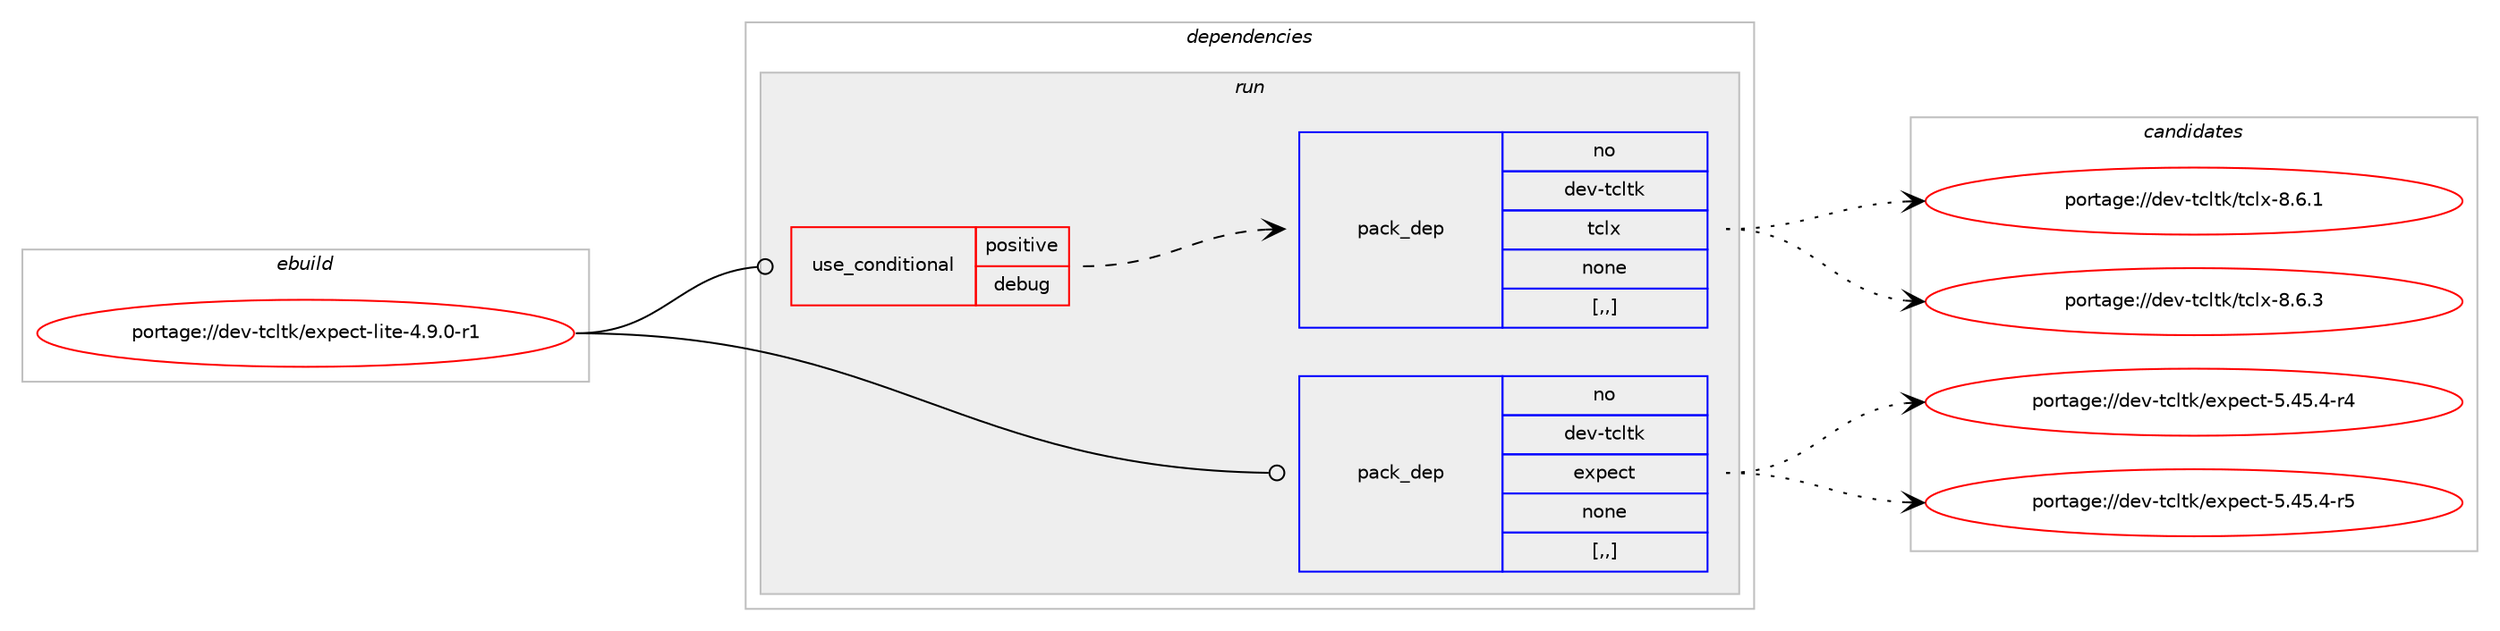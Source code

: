 digraph prolog {

# *************
# Graph options
# *************

newrank=true;
concentrate=true;
compound=true;
graph [rankdir=LR,fontname=Helvetica,fontsize=10,ranksep=1.5];#, ranksep=2.5, nodesep=0.2];
edge  [arrowhead=vee];
node  [fontname=Helvetica,fontsize=10];

# **********
# The ebuild
# **********

subgraph cluster_leftcol {
color=gray;
rank=same;
label=<<i>ebuild</i>>;
id [label="portage://dev-tcltk/expect-lite-4.9.0-r1", color=red, width=4, href="../dev-tcltk/expect-lite-4.9.0-r1.svg"];
}

# ****************
# The dependencies
# ****************

subgraph cluster_midcol {
color=gray;
label=<<i>dependencies</i>>;
subgraph cluster_compile {
fillcolor="#eeeeee";
style=filled;
label=<<i>compile</i>>;
}
subgraph cluster_compileandrun {
fillcolor="#eeeeee";
style=filled;
label=<<i>compile and run</i>>;
}
subgraph cluster_run {
fillcolor="#eeeeee";
style=filled;
label=<<i>run</i>>;
subgraph cond57633 {
dependency204522 [label=<<TABLE BORDER="0" CELLBORDER="1" CELLSPACING="0" CELLPADDING="4"><TR><TD ROWSPAN="3" CELLPADDING="10">use_conditional</TD></TR><TR><TD>positive</TD></TR><TR><TD>debug</TD></TR></TABLE>>, shape=none, color=red];
subgraph pack145515 {
dependency204523 [label=<<TABLE BORDER="0" CELLBORDER="1" CELLSPACING="0" CELLPADDING="4" WIDTH="220"><TR><TD ROWSPAN="6" CELLPADDING="30">pack_dep</TD></TR><TR><TD WIDTH="110">no</TD></TR><TR><TD>dev-tcltk</TD></TR><TR><TD>tclx</TD></TR><TR><TD>none</TD></TR><TR><TD>[,,]</TD></TR></TABLE>>, shape=none, color=blue];
}
dependency204522:e -> dependency204523:w [weight=20,style="dashed",arrowhead="vee"];
}
id:e -> dependency204522:w [weight=20,style="solid",arrowhead="odot"];
subgraph pack145516 {
dependency204524 [label=<<TABLE BORDER="0" CELLBORDER="1" CELLSPACING="0" CELLPADDING="4" WIDTH="220"><TR><TD ROWSPAN="6" CELLPADDING="30">pack_dep</TD></TR><TR><TD WIDTH="110">no</TD></TR><TR><TD>dev-tcltk</TD></TR><TR><TD>expect</TD></TR><TR><TD>none</TD></TR><TR><TD>[,,]</TD></TR></TABLE>>, shape=none, color=blue];
}
id:e -> dependency204524:w [weight=20,style="solid",arrowhead="odot"];
}
}

# **************
# The candidates
# **************

subgraph cluster_choices {
rank=same;
color=gray;
label=<<i>candidates</i>>;

subgraph choice145515 {
color=black;
nodesep=1;
choice10010111845116991081161074711699108120455646544649 [label="portage://dev-tcltk/tclx-8.6.1", color=red, width=4,href="../dev-tcltk/tclx-8.6.1.svg"];
choice10010111845116991081161074711699108120455646544651 [label="portage://dev-tcltk/tclx-8.6.3", color=red, width=4,href="../dev-tcltk/tclx-8.6.3.svg"];
dependency204523:e -> choice10010111845116991081161074711699108120455646544649:w [style=dotted,weight="100"];
dependency204523:e -> choice10010111845116991081161074711699108120455646544651:w [style=dotted,weight="100"];
}
subgraph choice145516 {
color=black;
nodesep=1;
choice10010111845116991081161074710112011210199116455346525346524511452 [label="portage://dev-tcltk/expect-5.45.4-r4", color=red, width=4,href="../dev-tcltk/expect-5.45.4-r4.svg"];
choice10010111845116991081161074710112011210199116455346525346524511453 [label="portage://dev-tcltk/expect-5.45.4-r5", color=red, width=4,href="../dev-tcltk/expect-5.45.4-r5.svg"];
dependency204524:e -> choice10010111845116991081161074710112011210199116455346525346524511452:w [style=dotted,weight="100"];
dependency204524:e -> choice10010111845116991081161074710112011210199116455346525346524511453:w [style=dotted,weight="100"];
}
}

}
